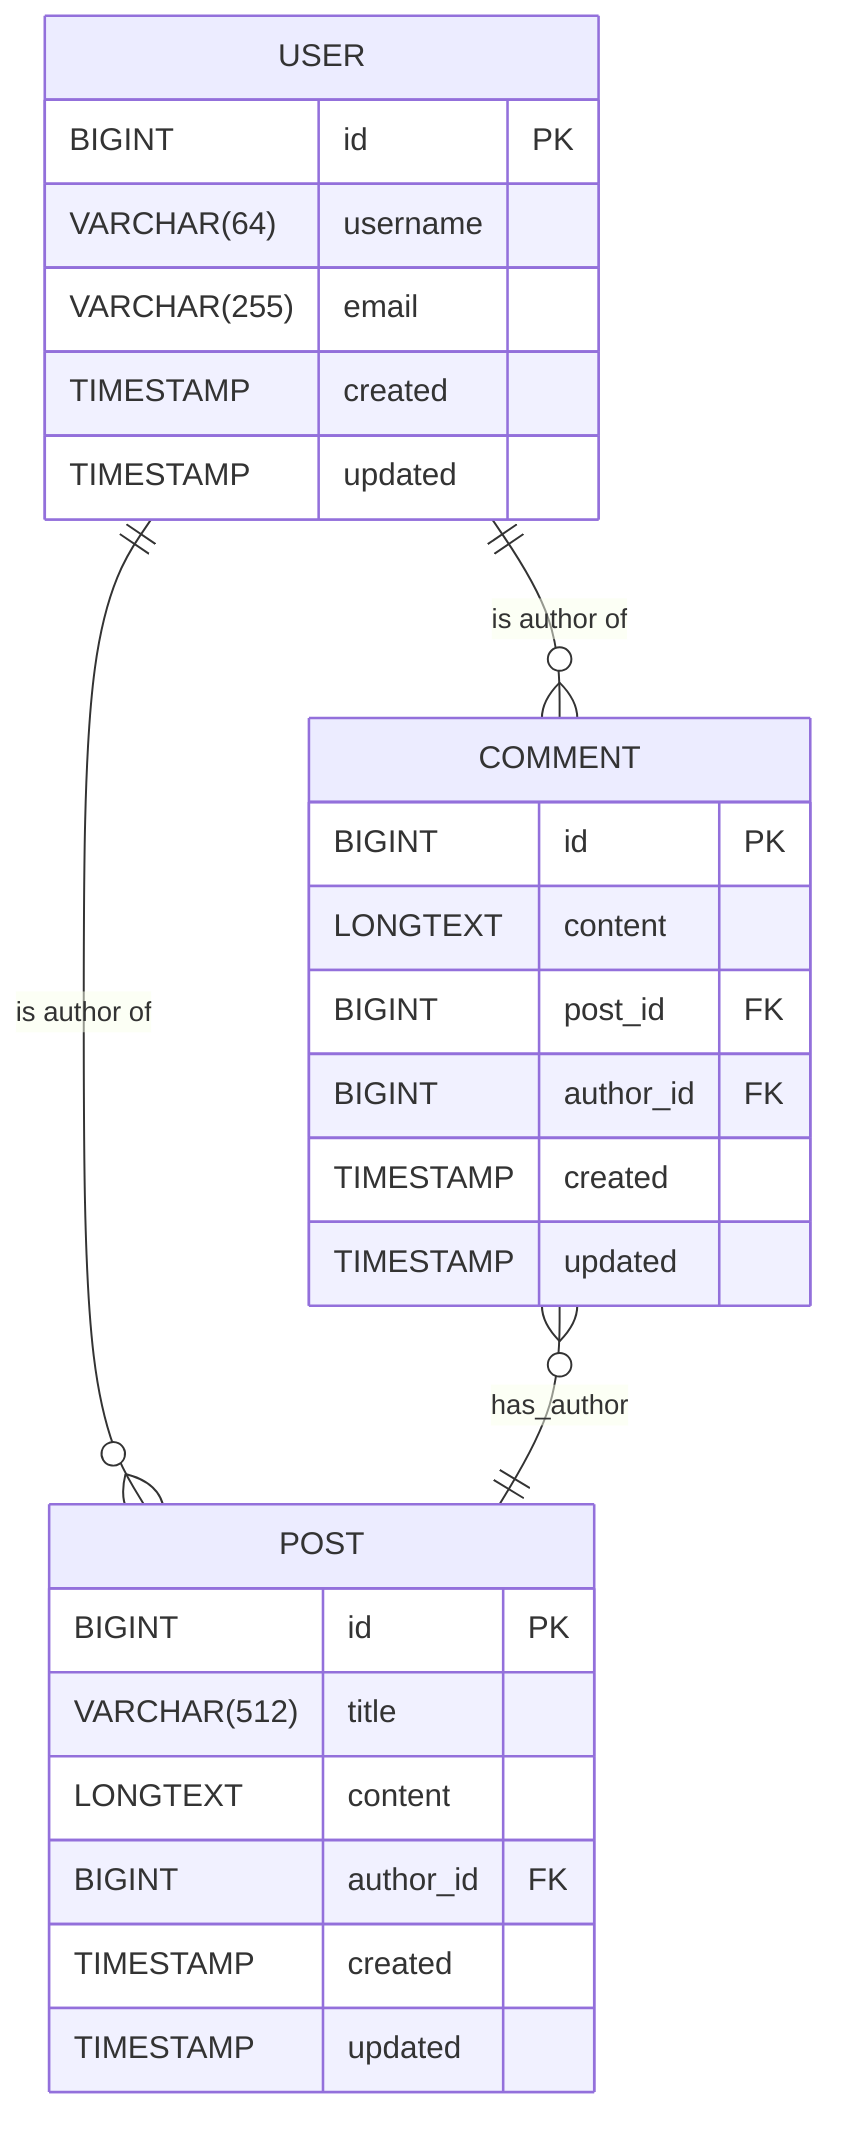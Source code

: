 erDiagram
    USER {
        BIGINT id PK
        VARCHAR(64) username
        VARCHAR(255) email
        TIMESTAMP created
        TIMESTAMP updated
    }

    POST {
        BIGINT id PK
        VARCHAR(512) title
        LONGTEXT content
        BIGINT author_id FK
        TIMESTAMP created
        TIMESTAMP updated
    }

    COMMENT {
        BIGINT id PK
        LONGTEXT content
        BIGINT post_id FK
        BIGINT author_id FK
        TIMESTAMP created
        TIMESTAMP updated
    }

    USER ||--o{ POST: "is author of"
    USER ||--o{ COMMENT: "is author of"
    COMMENT }o--|| POST: has_author